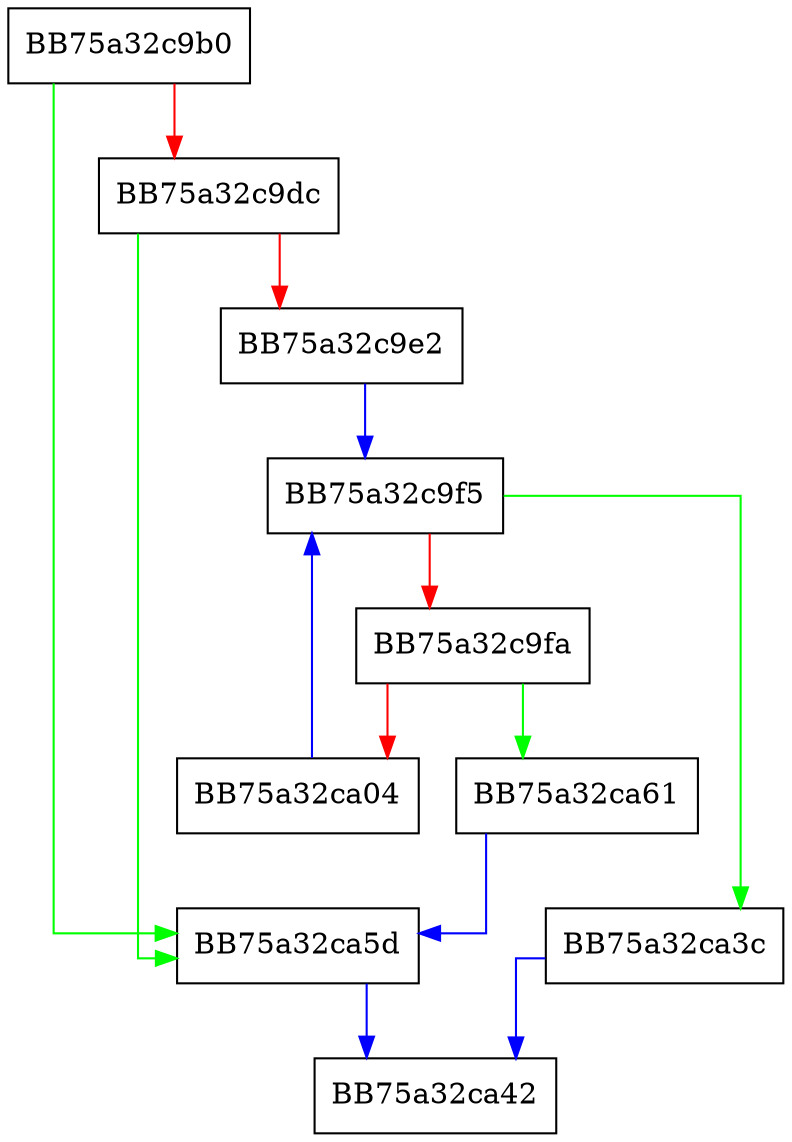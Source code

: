 digraph save_BBs {
  node [shape="box"];
  graph [splines=ortho];
  BB75a32c9b0 -> BB75a32ca5d [color="green"];
  BB75a32c9b0 -> BB75a32c9dc [color="red"];
  BB75a32c9dc -> BB75a32ca5d [color="green"];
  BB75a32c9dc -> BB75a32c9e2 [color="red"];
  BB75a32c9e2 -> BB75a32c9f5 [color="blue"];
  BB75a32c9f5 -> BB75a32ca3c [color="green"];
  BB75a32c9f5 -> BB75a32c9fa [color="red"];
  BB75a32c9fa -> BB75a32ca61 [color="green"];
  BB75a32c9fa -> BB75a32ca04 [color="red"];
  BB75a32ca04 -> BB75a32c9f5 [color="blue"];
  BB75a32ca3c -> BB75a32ca42 [color="blue"];
  BB75a32ca5d -> BB75a32ca42 [color="blue"];
  BB75a32ca61 -> BB75a32ca5d [color="blue"];
}